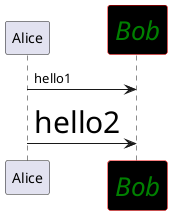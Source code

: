 {
  "sha1": "6lkwnpgnzm8d3pqxdyx9budscxt8phj",
  "insertion": {
    "when": "2024-05-30T20:48:20.978Z",
    "url": "http://wiki.plantuml.net/site/style-evolution",
    "user": "plantuml@gmail.com"
  }
}
@startuml
skinparam usebetastyle true

participant Alice

<style>
participant {
  FontColor green
  FontSize 26
  FontStyle italic
  LineColor #E00
  BackGroundColor #000
}
</style>

participant Bob
Alice -> Bob : hello1

<style>
arrow {
  FontSize 30
}
</style>

Alice -> Bob : hello2
@enduml
